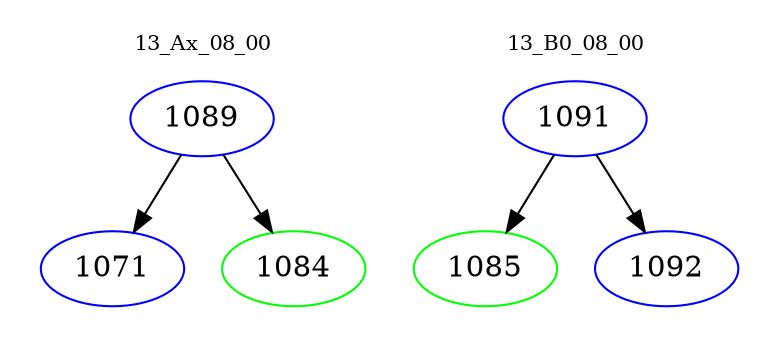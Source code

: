 digraph{
subgraph cluster_0 {
color = white
label = "13_Ax_08_00";
fontsize=10;
T0_1089 [label="1089", color="blue"]
T0_1089 -> T0_1071 [color="black"]
T0_1071 [label="1071", color="blue"]
T0_1089 -> T0_1084 [color="black"]
T0_1084 [label="1084", color="green"]
}
subgraph cluster_1 {
color = white
label = "13_B0_08_00";
fontsize=10;
T1_1091 [label="1091", color="blue"]
T1_1091 -> T1_1085 [color="black"]
T1_1085 [label="1085", color="green"]
T1_1091 -> T1_1092 [color="black"]
T1_1092 [label="1092", color="blue"]
}
}
